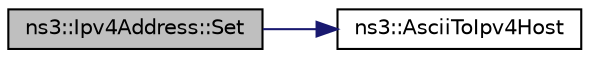 digraph "ns3::Ipv4Address::Set"
{
  edge [fontname="Helvetica",fontsize="10",labelfontname="Helvetica",labelfontsize="10"];
  node [fontname="Helvetica",fontsize="10",shape=record];
  rankdir="LR";
  Node1 [label="ns3::Ipv4Address::Set",height=0.2,width=0.4,color="black", fillcolor="grey75", style="filled", fontcolor="black"];
  Node1 -> Node2 [color="midnightblue",fontsize="10",style="solid"];
  Node2 [label="ns3::AsciiToIpv4Host",height=0.2,width=0.4,color="black", fillcolor="white", style="filled",URL="$d7/d2e/namespacens3.html#ab91a873a4af974a483a5063587ffe5b9",tooltip="Converts a string representing an IP address into the address. "];
}
